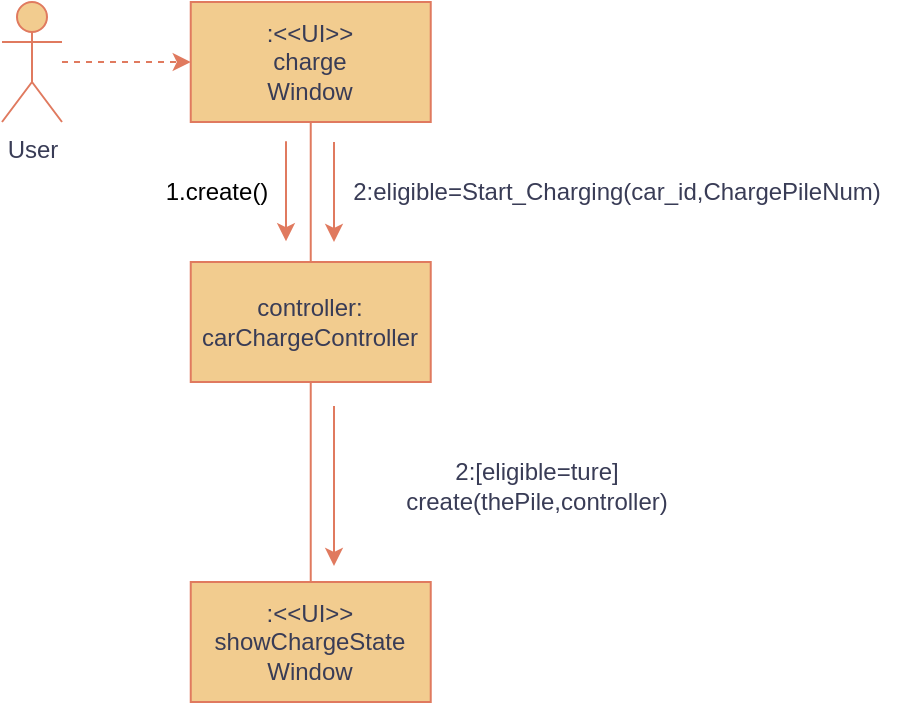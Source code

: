 <mxfile version="27.0.8">
  <diagram name="第 1 页" id="2yJvqR2cAJDVEvftpMDe">
    <mxGraphModel dx="652" dy="388" grid="1" gridSize="10" guides="1" tooltips="1" connect="1" arrows="1" fold="1" page="1" pageScale="1" pageWidth="827" pageHeight="1169" math="0" shadow="0">
      <root>
        <mxCell id="0" />
        <mxCell id="1" parent="0" />
        <mxCell id="xoAuDAIYuOt8U0vVnmyF-1" value="User" style="shape=umlActor;verticalLabelPosition=bottom;verticalAlign=top;html=1;rounded=0;labelBackgroundColor=none;fillColor=#F2CC8F;strokeColor=#E07A5F;fontColor=#393C56;" vertex="1" parent="1">
          <mxGeometry x="158" y="80" width="30" height="60" as="geometry" />
        </mxCell>
        <mxCell id="xoAuDAIYuOt8U0vVnmyF-2" value="controller:&lt;br&gt;carChargeController" style="rounded=0;whiteSpace=wrap;html=1;labelBackgroundColor=none;fillColor=#F2CC8F;strokeColor=#E07A5F;fontColor=#393C56;" vertex="1" parent="1">
          <mxGeometry x="252.37" y="210" width="120" height="60" as="geometry" />
        </mxCell>
        <mxCell id="xoAuDAIYuOt8U0vVnmyF-3" value="" style="endArrow=classic;dashed=1;html=1;rounded=0;entryX=0;entryY=0.5;entryDx=0;entryDy=0;startArrow=none;startFill=0;endFill=1;labelBackgroundColor=none;strokeColor=#E07A5F;fontColor=default;" edge="1" parent="1" source="xoAuDAIYuOt8U0vVnmyF-1" target="xoAuDAIYuOt8U0vVnmyF-10">
          <mxGeometry width="50" height="50" relative="1" as="geometry">
            <mxPoint x="128" y="138" as="sourcePoint" />
            <mxPoint x="238" y="120" as="targetPoint" />
          </mxGeometry>
        </mxCell>
        <mxCell id="xoAuDAIYuOt8U0vVnmyF-9" value="" style="edgeStyle=orthogonalEdgeStyle;rounded=0;orthogonalLoop=1;jettySize=auto;html=1;endArrow=none;startFill=0;labelBackgroundColor=none;strokeColor=#E07A5F;fontColor=default;" edge="1" parent="1" source="xoAuDAIYuOt8U0vVnmyF-10" target="xoAuDAIYuOt8U0vVnmyF-2">
          <mxGeometry relative="1" as="geometry" />
        </mxCell>
        <mxCell id="xoAuDAIYuOt8U0vVnmyF-10" value=":&amp;lt;&amp;lt;UI&amp;gt;&amp;gt;&lt;div&gt;charge&lt;/div&gt;&lt;div&gt;Window&lt;/div&gt;" style="rounded=0;whiteSpace=wrap;html=1;labelBackgroundColor=none;fillColor=#F2CC8F;strokeColor=#E07A5F;fontColor=#393C56;" vertex="1" parent="1">
          <mxGeometry x="252.37" y="80" width="120" height="60" as="geometry" />
        </mxCell>
        <mxCell id="xoAuDAIYuOt8U0vVnmyF-11" value="" style="endArrow=classic;html=1;rounded=0;strokeColor=#E07A5F;fontColor=#393C56;fillColor=#F2CC8F;" edge="1" parent="1">
          <mxGeometry width="50" height="50" relative="1" as="geometry">
            <mxPoint x="324" y="150" as="sourcePoint" />
            <mxPoint x="324" y="200" as="targetPoint" />
          </mxGeometry>
        </mxCell>
        <mxCell id="xoAuDAIYuOt8U0vVnmyF-12" value="2:eligible=Start_Charging(car_id,ChargePileNum)" style="text;html=1;align=center;verticalAlign=middle;resizable=0;points=[];autosize=1;strokeColor=none;fillColor=none;fontColor=#393C56;" vertex="1" parent="1">
          <mxGeometry x="320" y="159.6" width="290" height="30" as="geometry" />
        </mxCell>
        <mxCell id="xoAuDAIYuOt8U0vVnmyF-13" value=":&amp;lt;&amp;lt;UI&amp;gt;&amp;gt;&lt;div&gt;showChargeState&lt;/div&gt;&lt;div&gt;Window&lt;/div&gt;" style="rounded=0;whiteSpace=wrap;html=1;labelBackgroundColor=none;fillColor=#F2CC8F;strokeColor=#E07A5F;fontColor=#393C56;" vertex="1" parent="1">
          <mxGeometry x="252.37" y="370" width="120" height="60" as="geometry" />
        </mxCell>
        <mxCell id="xoAuDAIYuOt8U0vVnmyF-16" value="2:[eligible=ture]&lt;div&gt;create(thePile,controller)&lt;/div&gt;" style="text;html=1;align=center;verticalAlign=middle;resizable=0;points=[];autosize=1;strokeColor=none;fillColor=none;fontColor=#393C56;" vertex="1" parent="1">
          <mxGeometry x="350" y="302" width="150" height="40" as="geometry" />
        </mxCell>
        <mxCell id="xoAuDAIYuOt8U0vVnmyF-17" value="" style="endArrow=classic;html=1;rounded=0;strokeColor=#E07A5F;fontColor=#393C56;fillColor=#F2CC8F;" edge="1" parent="1">
          <mxGeometry width="50" height="50" relative="1" as="geometry">
            <mxPoint x="324" y="282" as="sourcePoint" />
            <mxPoint x="324" y="362" as="targetPoint" />
          </mxGeometry>
        </mxCell>
        <mxCell id="xoAuDAIYuOt8U0vVnmyF-19" value="" style="endArrow=none;html=1;rounded=0;strokeColor=#E07A5F;fontColor=#393C56;fillColor=#F2CC8F;entryX=0.5;entryY=0;entryDx=0;entryDy=0;" edge="1" parent="1" source="xoAuDAIYuOt8U0vVnmyF-2" target="xoAuDAIYuOt8U0vVnmyF-13">
          <mxGeometry width="50" height="50" relative="1" as="geometry">
            <mxPoint x="312.37" y="320" as="sourcePoint" />
            <mxPoint x="312.37" y="340.711" as="targetPoint" />
          </mxGeometry>
        </mxCell>
        <mxCell id="xoAuDAIYuOt8U0vVnmyF-20" value="" style="endArrow=classic;html=1;rounded=0;strokeColor=#E07A5F;fontColor=#393C56;fillColor=#F2CC8F;" edge="1" parent="1">
          <mxGeometry width="50" height="50" relative="1" as="geometry">
            <mxPoint x="300" y="149.6" as="sourcePoint" />
            <mxPoint x="300" y="199.6" as="targetPoint" />
          </mxGeometry>
        </mxCell>
        <mxCell id="xoAuDAIYuOt8U0vVnmyF-21" value="1.create()" style="text;html=1;align=center;verticalAlign=middle;resizable=0;points=[];autosize=1;strokeColor=none;fillColor=none;" vertex="1" parent="1">
          <mxGeometry x="230" y="159.6" width="70" height="30" as="geometry" />
        </mxCell>
      </root>
    </mxGraphModel>
  </diagram>
</mxfile>
